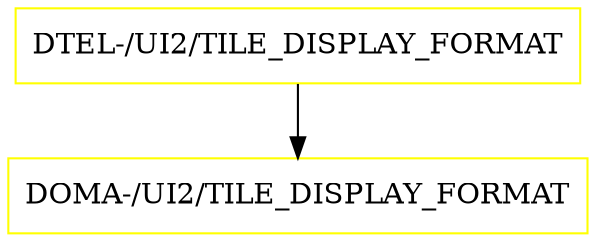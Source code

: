 digraph G {
  "DTEL-/UI2/TILE_DISPLAY_FORMAT" [shape=box,color=yellow];
  "DOMA-/UI2/TILE_DISPLAY_FORMAT" [shape=box,color=yellow,URL="./DOMA_%23UI2%23TILE_DISPLAY_FORMAT.html"];
  "DTEL-/UI2/TILE_DISPLAY_FORMAT" -> "DOMA-/UI2/TILE_DISPLAY_FORMAT";
}
